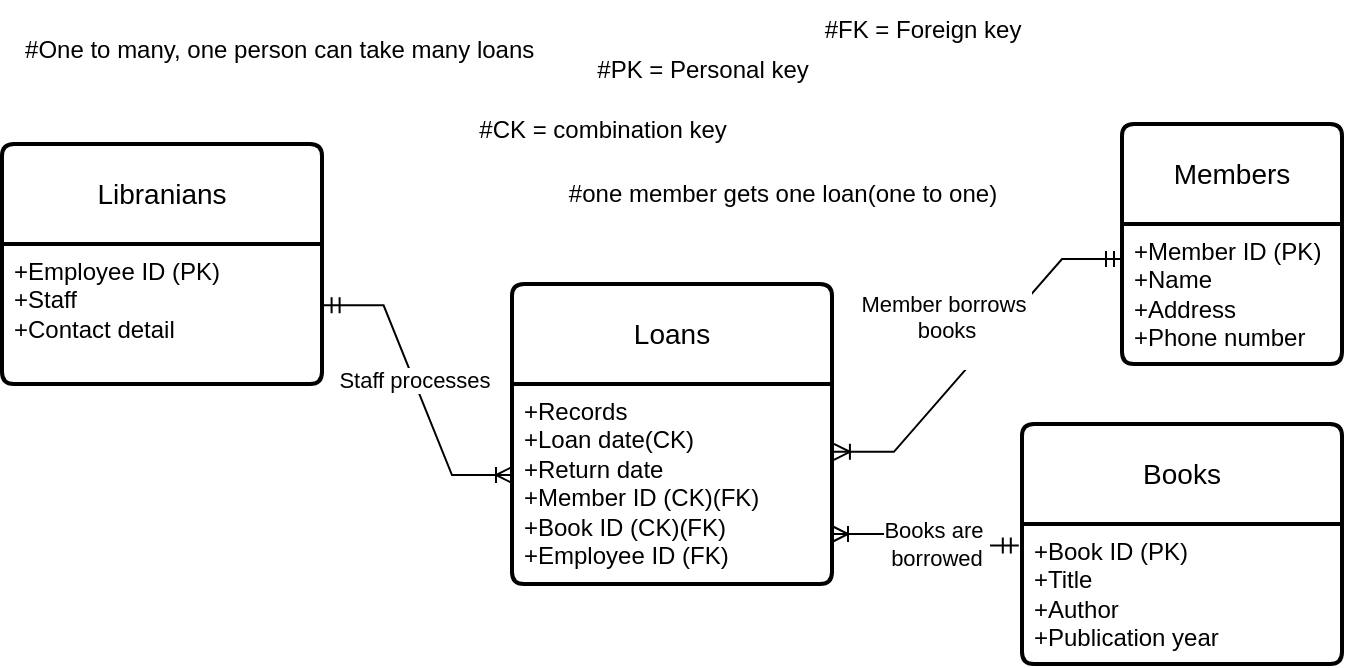 <mxfile version="24.4.9" type="github">
  <diagram name="Page-1" id="w8sxK4uTFAqLgc2JHN9x">
    <mxGraphModel dx="734" dy="1643" grid="1" gridSize="10" guides="1" tooltips="1" connect="1" arrows="1" fold="1" page="1" pageScale="1" pageWidth="827" pageHeight="1169" math="0" shadow="0">
      <root>
        <mxCell id="0" />
        <mxCell id="1" parent="0" />
        <mxCell id="65VBVAg1cRW7AZMOwMHU-1" value="Members" style="swimlane;childLayout=stackLayout;horizontal=1;startSize=50;horizontalStack=0;rounded=1;fontSize=14;fontStyle=0;strokeWidth=2;resizeParent=0;resizeLast=1;shadow=0;dashed=0;align=center;arcSize=4;whiteSpace=wrap;html=1;" vertex="1" parent="1">
          <mxGeometry x="640" y="50" width="110" height="120" as="geometry">
            <mxRectangle x="240" y="80" width="100" height="50" as="alternateBounds" />
          </mxGeometry>
        </mxCell>
        <mxCell id="65VBVAg1cRW7AZMOwMHU-2" value="+Member ID (PK)&lt;div&gt;+Name&lt;/div&gt;&lt;div&gt;+Address&lt;/div&gt;&lt;div&gt;+Phone number&lt;/div&gt;" style="align=left;strokeColor=none;fillColor=none;spacingLeft=4;fontSize=12;verticalAlign=top;resizable=0;rotatable=0;part=1;html=1;" vertex="1" parent="65VBVAg1cRW7AZMOwMHU-1">
          <mxGeometry y="50" width="110" height="70" as="geometry" />
        </mxCell>
        <mxCell id="65VBVAg1cRW7AZMOwMHU-3" value="Books" style="swimlane;childLayout=stackLayout;horizontal=1;startSize=50;horizontalStack=0;rounded=1;fontSize=14;fontStyle=0;strokeWidth=2;resizeParent=0;resizeLast=1;shadow=0;dashed=0;align=center;arcSize=4;whiteSpace=wrap;html=1;" vertex="1" parent="1">
          <mxGeometry x="590" y="200" width="160" height="120" as="geometry" />
        </mxCell>
        <mxCell id="65VBVAg1cRW7AZMOwMHU-4" value="+Book ID (PK)&lt;br&gt;+Title&lt;br&gt;+Author&lt;div&gt;+Publication year&lt;/div&gt;" style="align=left;strokeColor=none;fillColor=none;spacingLeft=4;fontSize=12;verticalAlign=top;resizable=0;rotatable=0;part=1;html=1;" vertex="1" parent="65VBVAg1cRW7AZMOwMHU-3">
          <mxGeometry y="50" width="160" height="70" as="geometry" />
        </mxCell>
        <mxCell id="65VBVAg1cRW7AZMOwMHU-6" value="Loans" style="swimlane;childLayout=stackLayout;horizontal=1;startSize=50;horizontalStack=0;rounded=1;fontSize=14;fontStyle=0;strokeWidth=2;resizeParent=0;resizeLast=1;shadow=0;dashed=0;align=center;arcSize=4;whiteSpace=wrap;html=1;" vertex="1" parent="1">
          <mxGeometry x="335" y="130" width="160" height="150" as="geometry" />
        </mxCell>
        <mxCell id="65VBVAg1cRW7AZMOwMHU-7" value="&lt;div&gt;&lt;span style=&quot;background-color: initial;&quot;&gt;+Records&lt;/span&gt;&lt;br&gt;&lt;/div&gt;+Loan date(CK)&lt;div&gt;+Return date&lt;/div&gt;&lt;div&gt;+Member ID (CK)(FK)&amp;nbsp;&lt;/div&gt;&lt;div&gt;&lt;span style=&quot;background-color: initial;&quot;&gt;+Book ID (CK)(FK)&lt;/span&gt;&lt;/div&gt;&lt;div&gt;&lt;div&gt;+Employee ID (FK)&lt;/div&gt;&lt;/div&gt;&lt;div&gt;&lt;br&gt;&lt;/div&gt;" style="align=left;strokeColor=none;fillColor=none;spacingLeft=4;fontSize=12;verticalAlign=top;resizable=0;rotatable=0;part=1;html=1;" vertex="1" parent="65VBVAg1cRW7AZMOwMHU-6">
          <mxGeometry y="50" width="160" height="100" as="geometry" />
        </mxCell>
        <mxCell id="65VBVAg1cRW7AZMOwMHU-8" value="Libranians" style="swimlane;childLayout=stackLayout;horizontal=1;startSize=50;horizontalStack=0;rounded=1;fontSize=14;fontStyle=0;strokeWidth=2;resizeParent=0;resizeLast=1;shadow=0;dashed=0;align=center;arcSize=4;whiteSpace=wrap;html=1;" vertex="1" parent="1">
          <mxGeometry x="80" y="60" width="160" height="120" as="geometry" />
        </mxCell>
        <mxCell id="65VBVAg1cRW7AZMOwMHU-9" value="&lt;div&gt;+Employee ID (PK)&lt;/div&gt;&lt;div&gt;+Staff&lt;br&gt;&lt;/div&gt;&lt;div&gt;+Contact detail&lt;/div&gt;" style="align=left;strokeColor=none;fillColor=none;spacingLeft=4;fontSize=12;verticalAlign=top;resizable=0;rotatable=0;part=1;html=1;" vertex="1" parent="65VBVAg1cRW7AZMOwMHU-8">
          <mxGeometry y="50" width="160" height="70" as="geometry" />
        </mxCell>
        <mxCell id="65VBVAg1cRW7AZMOwMHU-21" value="#one member gets one loan(one to one)" style="text;html=1;align=center;verticalAlign=middle;resizable=0;points=[];autosize=1;strokeColor=none;fillColor=none;" vertex="1" parent="1">
          <mxGeometry x="350" y="70" width="240" height="30" as="geometry" />
        </mxCell>
        <mxCell id="65VBVAg1cRW7AZMOwMHU-23" value="" style="edgeStyle=entityRelationEdgeStyle;fontSize=12;html=1;endArrow=ERoneToMany;startArrow=ERmandOne;rounded=0;entryX=1.006;entryY=0.339;entryDx=0;entryDy=0;entryPerimeter=0;exitX=0;exitY=0.25;exitDx=0;exitDy=0;" edge="1" parent="1" source="65VBVAg1cRW7AZMOwMHU-2" target="65VBVAg1cRW7AZMOwMHU-7">
          <mxGeometry width="100" height="100" relative="1" as="geometry">
            <mxPoint x="600" y="110" as="sourcePoint" />
            <mxPoint x="530" y="200" as="targetPoint" />
            <Array as="points">
              <mxPoint x="620" y="110" />
              <mxPoint x="500" y="200" />
            </Array>
          </mxGeometry>
        </mxCell>
        <mxCell id="65VBVAg1cRW7AZMOwMHU-26" value="Member borrows&amp;nbsp;&lt;div&gt;books&lt;div&gt;&lt;br&gt;&lt;/div&gt;&lt;/div&gt;" style="edgeLabel;html=1;align=center;verticalAlign=middle;resizable=0;points=[];rotation=0;" vertex="1" connectable="0" parent="65VBVAg1cRW7AZMOwMHU-23">
          <mxGeometry x="-0.115" y="-2" relative="1" as="geometry">
            <mxPoint x="-22" y="-3" as="offset" />
          </mxGeometry>
        </mxCell>
        <mxCell id="65VBVAg1cRW7AZMOwMHU-24" value="" style="edgeStyle=entityRelationEdgeStyle;fontSize=12;html=1;endArrow=ERoneToMany;startArrow=ERmandOne;rounded=0;exitX=-0.01;exitY=0.154;exitDx=0;exitDy=0;exitPerimeter=0;entryX=1;entryY=0.75;entryDx=0;entryDy=0;" edge="1" parent="1" source="65VBVAg1cRW7AZMOwMHU-4" target="65VBVAg1cRW7AZMOwMHU-7">
          <mxGeometry width="100" height="100" relative="1" as="geometry">
            <mxPoint x="550" y="260" as="sourcePoint" />
            <mxPoint x="530" y="270" as="targetPoint" />
            <Array as="points">
              <mxPoint x="460" y="349" />
              <mxPoint x="530" y="300" />
            </Array>
          </mxGeometry>
        </mxCell>
        <mxCell id="65VBVAg1cRW7AZMOwMHU-27" value="Books are&amp;nbsp;&lt;div&gt;borrowed&lt;/div&gt;" style="edgeLabel;html=1;align=center;verticalAlign=middle;resizable=0;points=[];" vertex="1" connectable="0" parent="65VBVAg1cRW7AZMOwMHU-24">
          <mxGeometry x="-0.106" y="1" relative="1" as="geometry">
            <mxPoint as="offset" />
          </mxGeometry>
        </mxCell>
        <mxCell id="65VBVAg1cRW7AZMOwMHU-25" value="" style="edgeStyle=entityRelationEdgeStyle;fontSize=12;html=1;endArrow=ERoneToMany;startArrow=ERmandOne;rounded=0;exitX=1.005;exitY=0.438;exitDx=0;exitDy=0;exitPerimeter=0;entryX=0;entryY=0.455;entryDx=0;entryDy=0;entryPerimeter=0;" edge="1" parent="1" source="65VBVAg1cRW7AZMOwMHU-9" target="65VBVAg1cRW7AZMOwMHU-7">
          <mxGeometry width="100" height="100" relative="1" as="geometry">
            <mxPoint x="220" y="380" as="sourcePoint" />
            <mxPoint x="300" y="160" as="targetPoint" />
            <Array as="points">
              <mxPoint x="220" y="290" />
              <mxPoint x="200" y="250" />
              <mxPoint x="230" y="280" />
              <mxPoint x="300" y="120" />
              <mxPoint x="470" y="359" />
              <mxPoint x="540" y="310" />
              <mxPoint x="340" y="277" />
            </Array>
          </mxGeometry>
        </mxCell>
        <mxCell id="65VBVAg1cRW7AZMOwMHU-28" value="Staff processes" style="edgeLabel;html=1;align=center;verticalAlign=middle;resizable=0;points=[];" vertex="1" connectable="0" parent="65VBVAg1cRW7AZMOwMHU-25">
          <mxGeometry x="-0.077" relative="1" as="geometry">
            <mxPoint as="offset" />
          </mxGeometry>
        </mxCell>
        <mxCell id="65VBVAg1cRW7AZMOwMHU-29" value="#CK = combination key" style="text;html=1;align=center;verticalAlign=middle;resizable=0;points=[];autosize=1;strokeColor=none;fillColor=none;" vertex="1" parent="1">
          <mxGeometry x="305" y="38" width="150" height="30" as="geometry" />
        </mxCell>
        <mxCell id="65VBVAg1cRW7AZMOwMHU-30" value="#PK = Personal key" style="text;html=1;align=center;verticalAlign=middle;resizable=0;points=[];autosize=1;strokeColor=none;fillColor=none;" vertex="1" parent="1">
          <mxGeometry x="365" y="8" width="130" height="30" as="geometry" />
        </mxCell>
        <mxCell id="65VBVAg1cRW7AZMOwMHU-31" value="#One to many, one person can take many loans&amp;nbsp;" style="text;html=1;align=center;verticalAlign=middle;resizable=0;points=[];autosize=1;strokeColor=none;fillColor=none;" vertex="1" parent="1">
          <mxGeometry x="80" y="-2" width="280" height="30" as="geometry" />
        </mxCell>
        <mxCell id="65VBVAg1cRW7AZMOwMHU-32" value="#FK = Foreign key" style="text;html=1;align=center;verticalAlign=middle;resizable=0;points=[];autosize=1;strokeColor=none;fillColor=none;" vertex="1" parent="1">
          <mxGeometry x="480" y="-12" width="120" height="30" as="geometry" />
        </mxCell>
      </root>
    </mxGraphModel>
  </diagram>
</mxfile>
